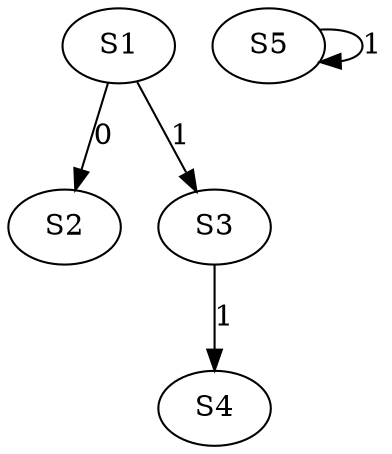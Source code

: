 strict digraph {
	S1 -> S2 [ label = 0 ];
	S1 -> S3 [ label = 1 ];
	S3 -> S4 [ label = 1 ];
	S5 -> S5 [ label = 1 ];
}